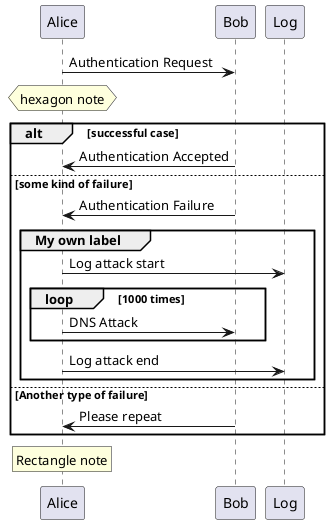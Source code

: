 @startuml

'For more examples look at https://plantuml.com/sequence-diagram 

Alice -> Bob: Authentication Request
hnote over Alice
 hexagon note
end hnote
alt successful case

    Bob -> Alice: Authentication Accepted

else some kind of failure

    Bob -> Alice: Authentication Failure
    group My own label
    Alice -> Log : Log attack start
        loop 1000 times
            Alice -> Bob: DNS Attack
        end
    Alice -> Log : Log attack end
    end

else Another type of failure
   Bob -> Alice: Please repeat

end

rnote over Alice
     Rectangle note
end rnote

@enduml
